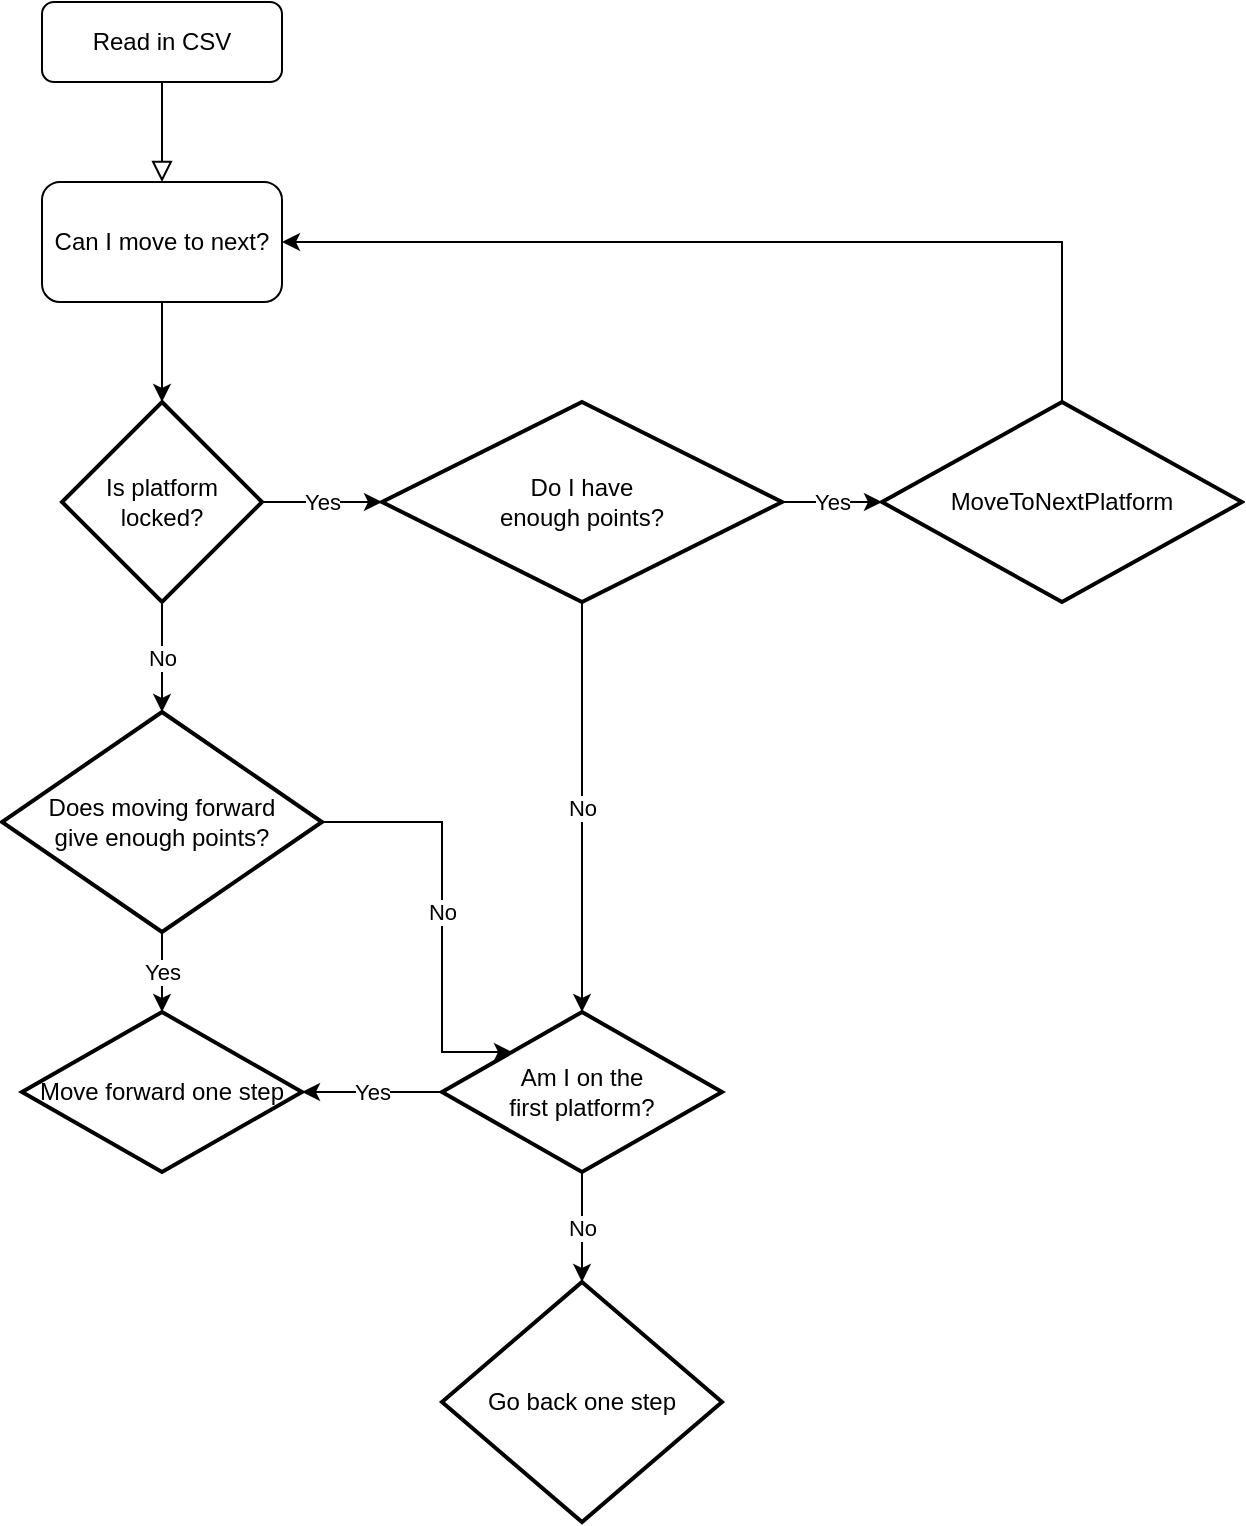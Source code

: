 <mxfile version="16.2.2" type="github">
  <diagram id="C5RBs43oDa-KdzZeNtuy" name="Page-1">
    <mxGraphModel dx="1422" dy="892" grid="1" gridSize="10" guides="1" tooltips="1" connect="1" arrows="1" fold="1" page="1" pageScale="1" pageWidth="827" pageHeight="1169" math="0" shadow="0">
      <root>
        <mxCell id="WIyWlLk6GJQsqaUBKTNV-0" />
        <mxCell id="WIyWlLk6GJQsqaUBKTNV-1" parent="WIyWlLk6GJQsqaUBKTNV-0" />
        <mxCell id="WIyWlLk6GJQsqaUBKTNV-2" value="" style="rounded=0;html=1;jettySize=auto;orthogonalLoop=1;fontSize=11;endArrow=block;endFill=0;endSize=8;strokeWidth=1;shadow=0;labelBackgroundColor=none;edgeStyle=orthogonalEdgeStyle;" parent="WIyWlLk6GJQsqaUBKTNV-1" source="WIyWlLk6GJQsqaUBKTNV-3" edge="1">
          <mxGeometry relative="1" as="geometry">
            <mxPoint x="220" y="170" as="targetPoint" />
          </mxGeometry>
        </mxCell>
        <mxCell id="WIyWlLk6GJQsqaUBKTNV-3" value="Read in CSV" style="rounded=1;whiteSpace=wrap;html=1;fontSize=12;glass=0;strokeWidth=1;shadow=0;" parent="WIyWlLk6GJQsqaUBKTNV-1" vertex="1">
          <mxGeometry x="160" y="80" width="120" height="40" as="geometry" />
        </mxCell>
        <mxCell id="qUYkcKTSV20Z3bDezyTk-0" value="Can I move to next?" style="rounded=1;whiteSpace=wrap;html=1;" vertex="1" parent="WIyWlLk6GJQsqaUBKTNV-1">
          <mxGeometry x="160" y="170" width="120" height="60" as="geometry" />
        </mxCell>
        <mxCell id="qUYkcKTSV20Z3bDezyTk-1" value="Is platform locked?" style="strokeWidth=2;html=1;shape=mxgraph.flowchart.decision;whiteSpace=wrap;" vertex="1" parent="WIyWlLk6GJQsqaUBKTNV-1">
          <mxGeometry x="170" y="280" width="100" height="100" as="geometry" />
        </mxCell>
        <mxCell id="qUYkcKTSV20Z3bDezyTk-2" value="" style="endArrow=classic;html=1;rounded=0;strokeColor=default;entryX=0.5;entryY=0;entryDx=0;entryDy=0;entryPerimeter=0;exitX=0.5;exitY=1;exitDx=0;exitDy=0;" edge="1" parent="WIyWlLk6GJQsqaUBKTNV-1" source="qUYkcKTSV20Z3bDezyTk-0" target="qUYkcKTSV20Z3bDezyTk-1">
          <mxGeometry width="50" height="50" relative="1" as="geometry">
            <mxPoint x="430" y="250" as="sourcePoint" />
            <mxPoint x="480" y="200" as="targetPoint" />
          </mxGeometry>
        </mxCell>
        <mxCell id="qUYkcKTSV20Z3bDezyTk-19" value="No" style="edgeStyle=orthogonalEdgeStyle;rounded=0;orthogonalLoop=1;jettySize=auto;html=1;strokeColor=default;" edge="1" parent="WIyWlLk6GJQsqaUBKTNV-1" source="qUYkcKTSV20Z3bDezyTk-3" target="qUYkcKTSV20Z3bDezyTk-18">
          <mxGeometry relative="1" as="geometry">
            <Array as="points">
              <mxPoint x="430" y="410" />
            </Array>
          </mxGeometry>
        </mxCell>
        <mxCell id="qUYkcKTSV20Z3bDezyTk-3" value="Do I have&lt;br&gt;enough points?" style="rhombus;whiteSpace=wrap;html=1;strokeWidth=2;" vertex="1" parent="WIyWlLk6GJQsqaUBKTNV-1">
          <mxGeometry x="330" y="280" width="200" height="100" as="geometry" />
        </mxCell>
        <mxCell id="qUYkcKTSV20Z3bDezyTk-4" value="Yes" style="endArrow=classic;html=1;rounded=0;strokeColor=default;" edge="1" parent="WIyWlLk6GJQsqaUBKTNV-1" target="qUYkcKTSV20Z3bDezyTk-3">
          <mxGeometry width="50" height="50" relative="1" as="geometry">
            <mxPoint x="270" y="330" as="sourcePoint" />
            <mxPoint x="480" y="190" as="targetPoint" />
          </mxGeometry>
        </mxCell>
        <mxCell id="qUYkcKTSV20Z3bDezyTk-5" value="MoveToNextPlatform" style="rhombus;whiteSpace=wrap;html=1;strokeWidth=2;" vertex="1" parent="WIyWlLk6GJQsqaUBKTNV-1">
          <mxGeometry x="580" y="280" width="180" height="100" as="geometry" />
        </mxCell>
        <mxCell id="qUYkcKTSV20Z3bDezyTk-6" value="Yes" style="endArrow=classic;html=1;rounded=0;strokeColor=default;entryX=0;entryY=0.5;entryDx=0;entryDy=0;" edge="1" parent="WIyWlLk6GJQsqaUBKTNV-1" target="qUYkcKTSV20Z3bDezyTk-5">
          <mxGeometry width="50" height="50" relative="1" as="geometry">
            <mxPoint x="530" y="330" as="sourcePoint" />
            <mxPoint x="620" y="420" as="targetPoint" />
          </mxGeometry>
        </mxCell>
        <mxCell id="qUYkcKTSV20Z3bDezyTk-8" value="" style="endArrow=classic;html=1;rounded=0;strokeColor=default;entryX=1;entryY=0.5;entryDx=0;entryDy=0;exitX=0.5;exitY=0;exitDx=0;exitDy=0;" edge="1" parent="WIyWlLk6GJQsqaUBKTNV-1" source="qUYkcKTSV20Z3bDezyTk-5" target="qUYkcKTSV20Z3bDezyTk-0">
          <mxGeometry width="50" height="50" relative="1" as="geometry">
            <mxPoint x="670" y="200" as="sourcePoint" />
            <mxPoint x="470" y="350" as="targetPoint" />
            <Array as="points">
              <mxPoint x="670" y="200" />
            </Array>
          </mxGeometry>
        </mxCell>
        <mxCell id="qUYkcKTSV20Z3bDezyTk-14" value="No" style="edgeStyle=orthogonalEdgeStyle;rounded=0;orthogonalLoop=1;jettySize=auto;html=1;strokeColor=default;entryX=0;entryY=0;entryDx=0;entryDy=0;" edge="1" parent="WIyWlLk6GJQsqaUBKTNV-1" source="qUYkcKTSV20Z3bDezyTk-9" target="qUYkcKTSV20Z3bDezyTk-18">
          <mxGeometry relative="1" as="geometry">
            <Array as="points">
              <mxPoint x="360" y="490" />
              <mxPoint x="360" y="605" />
            </Array>
          </mxGeometry>
        </mxCell>
        <mxCell id="qUYkcKTSV20Z3bDezyTk-16" value="Yes" style="edgeStyle=orthogonalEdgeStyle;rounded=0;orthogonalLoop=1;jettySize=auto;html=1;strokeColor=default;" edge="1" parent="WIyWlLk6GJQsqaUBKTNV-1" source="qUYkcKTSV20Z3bDezyTk-9" target="qUYkcKTSV20Z3bDezyTk-15">
          <mxGeometry relative="1" as="geometry" />
        </mxCell>
        <mxCell id="qUYkcKTSV20Z3bDezyTk-9" value="Does moving forward&lt;br&gt;give enough points?" style="rhombus;whiteSpace=wrap;html=1;strokeWidth=2;" vertex="1" parent="WIyWlLk6GJQsqaUBKTNV-1">
          <mxGeometry x="140" y="435" width="160" height="110" as="geometry" />
        </mxCell>
        <mxCell id="qUYkcKTSV20Z3bDezyTk-10" value="No" style="endArrow=classic;html=1;rounded=0;strokeColor=default;entryX=0.5;entryY=0;entryDx=0;entryDy=0;" edge="1" parent="WIyWlLk6GJQsqaUBKTNV-1" source="qUYkcKTSV20Z3bDezyTk-1" target="qUYkcKTSV20Z3bDezyTk-9">
          <mxGeometry width="50" height="50" relative="1" as="geometry">
            <mxPoint x="420" y="400" as="sourcePoint" />
            <mxPoint x="470" y="350" as="targetPoint" />
          </mxGeometry>
        </mxCell>
        <mxCell id="qUYkcKTSV20Z3bDezyTk-11" value="Go back one step" style="rhombus;whiteSpace=wrap;html=1;strokeWidth=2;" vertex="1" parent="WIyWlLk6GJQsqaUBKTNV-1">
          <mxGeometry x="360" y="720" width="140" height="120" as="geometry" />
        </mxCell>
        <mxCell id="qUYkcKTSV20Z3bDezyTk-12" value="No" style="endArrow=classic;html=1;rounded=0;strokeColor=default;entryX=0.5;entryY=0;entryDx=0;entryDy=0;exitX=0.5;exitY=1;exitDx=0;exitDy=0;" edge="1" parent="WIyWlLk6GJQsqaUBKTNV-1" source="qUYkcKTSV20Z3bDezyTk-18" target="qUYkcKTSV20Z3bDezyTk-11">
          <mxGeometry width="50" height="50" relative="1" as="geometry">
            <mxPoint x="430" y="390" as="sourcePoint" />
            <mxPoint x="430" y="340" as="targetPoint" />
          </mxGeometry>
        </mxCell>
        <mxCell id="qUYkcKTSV20Z3bDezyTk-15" value="Move forward one step" style="rhombus;whiteSpace=wrap;html=1;strokeWidth=2;" vertex="1" parent="WIyWlLk6GJQsqaUBKTNV-1">
          <mxGeometry x="150" y="585" width="140" height="80" as="geometry" />
        </mxCell>
        <mxCell id="qUYkcKTSV20Z3bDezyTk-18" value="Am I on the &lt;br&gt;first platform?" style="rhombus;whiteSpace=wrap;html=1;strokeWidth=2;" vertex="1" parent="WIyWlLk6GJQsqaUBKTNV-1">
          <mxGeometry x="360" y="585" width="140" height="80" as="geometry" />
        </mxCell>
        <mxCell id="qUYkcKTSV20Z3bDezyTk-21" value="Yes" style="endArrow=classic;html=1;rounded=0;strokeColor=default;entryX=1;entryY=0.5;entryDx=0;entryDy=0;exitX=0;exitY=0.5;exitDx=0;exitDy=0;" edge="1" parent="WIyWlLk6GJQsqaUBKTNV-1" source="qUYkcKTSV20Z3bDezyTk-18" target="qUYkcKTSV20Z3bDezyTk-15">
          <mxGeometry width="50" height="50" relative="1" as="geometry">
            <mxPoint x="480" y="520" as="sourcePoint" />
            <mxPoint x="530" y="470" as="targetPoint" />
          </mxGeometry>
        </mxCell>
      </root>
    </mxGraphModel>
  </diagram>
</mxfile>
